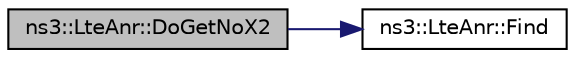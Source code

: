 digraph "ns3::LteAnr::DoGetNoX2"
{
  edge [fontname="Helvetica",fontsize="10",labelfontname="Helvetica",labelfontsize="10"];
  node [fontname="Helvetica",fontsize="10",shape=record];
  rankdir="LR";
  Node1 [label="ns3::LteAnr::DoGetNoX2",height=0.2,width=0.4,color="black", fillcolor="grey75", style="filled", fontcolor="black"];
  Node1 -> Node2 [color="midnightblue",fontsize="10",style="solid"];
  Node2 [label="ns3::LteAnr::Find",height=0.2,width=0.4,color="black", fillcolor="white", style="filled",URL="$d5/dcc/classns3_1_1LteAnr.html#adf05e409c9c68690843b73df6fed37d5"];
}
